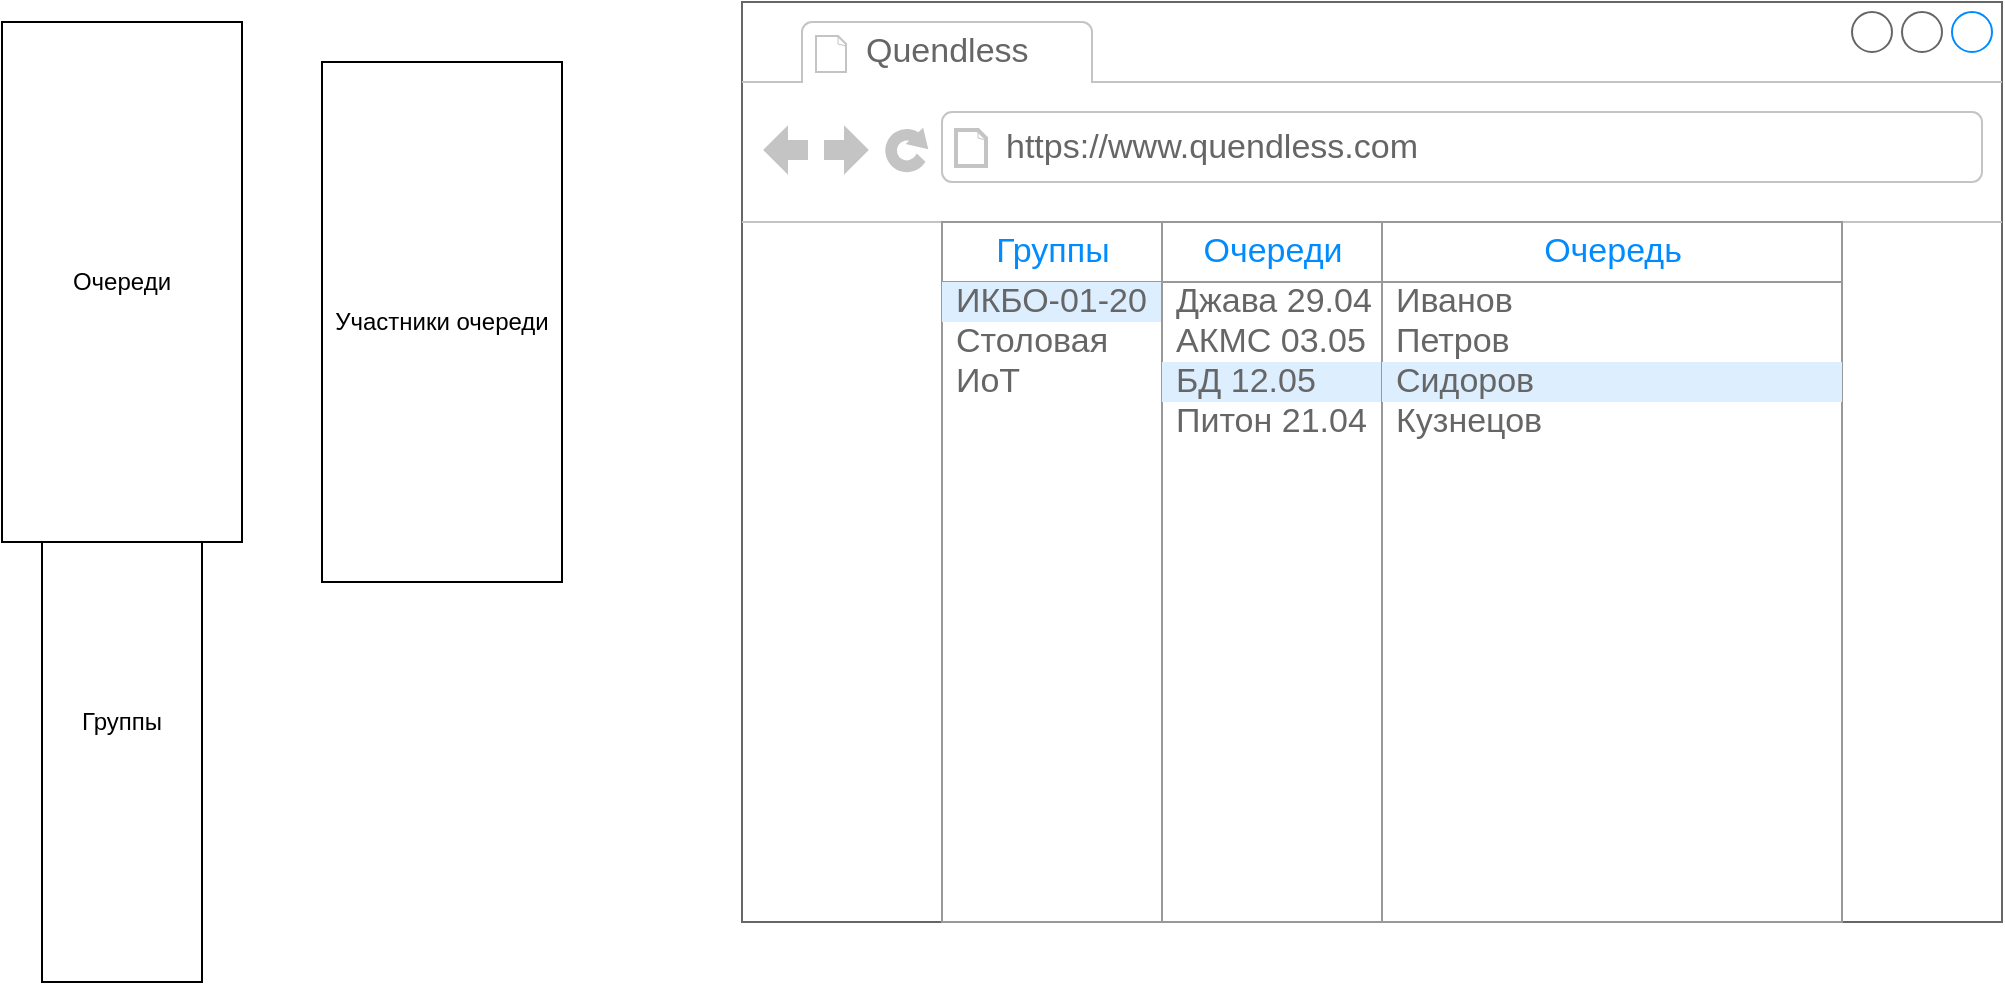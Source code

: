 <mxfile version="18.0.1" type="device"><diagram id="DKu41De_wC3XSIWyRi7s" name="Страница 1"><mxGraphModel dx="1147" dy="700" grid="1" gridSize="10" guides="1" tooltips="1" connect="1" arrows="1" fold="1" page="1" pageScale="1" pageWidth="1654" pageHeight="1169" math="0" shadow="0"><root><mxCell id="0"/><mxCell id="1" parent="0"/><mxCell id="9kKykkRJsXWRMQ5psGfU-2" value="Группы" style="rounded=0;whiteSpace=wrap;html=1;" vertex="1" parent="1"><mxGeometry x="430" y="450" width="80" height="260" as="geometry"/></mxCell><mxCell id="9kKykkRJsXWRMQ5psGfU-3" value="Очереди" style="rounded=0;whiteSpace=wrap;html=1;" vertex="1" parent="1"><mxGeometry x="410" y="230" width="120" height="260" as="geometry"/></mxCell><mxCell id="9kKykkRJsXWRMQ5psGfU-4" value="Участники очереди" style="rounded=0;whiteSpace=wrap;html=1;" vertex="1" parent="1"><mxGeometry x="570" y="250" width="120" height="260" as="geometry"/></mxCell><mxCell id="9kKykkRJsXWRMQ5psGfU-5" value="" style="strokeWidth=1;shadow=0;dashed=0;align=center;html=1;shape=mxgraph.mockup.containers.browserWindow;rSize=0;strokeColor=#666666;strokeColor2=#008cff;strokeColor3=#c4c4c4;mainText=,;recursiveResize=0;" vertex="1" parent="1"><mxGeometry x="780" y="220" width="630" height="460" as="geometry"/></mxCell><mxCell id="9kKykkRJsXWRMQ5psGfU-6" value="Quendless" style="strokeWidth=1;shadow=0;dashed=0;align=center;html=1;shape=mxgraph.mockup.containers.anchor;fontSize=17;fontColor=#666666;align=left;" vertex="1" parent="9kKykkRJsXWRMQ5psGfU-5"><mxGeometry x="60" y="12" width="110" height="26" as="geometry"/></mxCell><mxCell id="9kKykkRJsXWRMQ5psGfU-7" value="https://www.quendless.com" style="strokeWidth=1;shadow=0;dashed=0;align=center;html=1;shape=mxgraph.mockup.containers.anchor;rSize=0;fontSize=17;fontColor=#666666;align=left;" vertex="1" parent="9kKykkRJsXWRMQ5psGfU-5"><mxGeometry x="130" y="60" width="250" height="26" as="geometry"/></mxCell><mxCell id="9kKykkRJsXWRMQ5psGfU-8" value="" style="strokeWidth=1;shadow=0;dashed=0;align=center;html=1;shape=mxgraph.mockup.forms.rrect;rSize=0;strokeColor=#999999;fillColor=#ffffff;" vertex="1" parent="9kKykkRJsXWRMQ5psGfU-5"><mxGeometry x="100" y="110" width="110" height="350" as="geometry"/></mxCell><mxCell id="9kKykkRJsXWRMQ5psGfU-9" value="Группы" style="strokeWidth=1;shadow=0;dashed=0;align=center;html=1;shape=mxgraph.mockup.forms.rrect;rSize=0;strokeColor=#999999;fontColor=#008cff;fontSize=17;fillColor=#ffffff;resizeWidth=1;" vertex="1" parent="9kKykkRJsXWRMQ5psGfU-8"><mxGeometry width="110.0" height="30" relative="1" as="geometry"/></mxCell><mxCell id="9kKykkRJsXWRMQ5psGfU-10" value="ИоТ" style="strokeWidth=1;shadow=0;dashed=0;align=center;html=1;shape=mxgraph.mockup.forms.anchor;fontSize=17;fontColor=#666666;align=left;spacingLeft=5;resizeWidth=1;" vertex="1" parent="9kKykkRJsXWRMQ5psGfU-8"><mxGeometry width="110.0" height="20" relative="1" as="geometry"><mxPoint y="70" as="offset"/></mxGeometry></mxCell><mxCell id="9kKykkRJsXWRMQ5psGfU-11" value="Столовая" style="strokeWidth=1;shadow=0;dashed=0;align=center;html=1;shape=mxgraph.mockup.forms.anchor;fontSize=17;fontColor=#666666;align=left;spacingLeft=5;resizeWidth=1;" vertex="1" parent="9kKykkRJsXWRMQ5psGfU-8"><mxGeometry width="110.0" height="20" relative="1" as="geometry"><mxPoint y="50" as="offset"/></mxGeometry></mxCell><mxCell id="9kKykkRJsXWRMQ5psGfU-12" value="ИКБО-01-20" style="strokeWidth=1;shadow=0;dashed=0;align=center;html=1;shape=mxgraph.mockup.forms.rrect;rSize=0;fontSize=17;fontColor=#666666;align=left;spacingLeft=5;fillColor=#ddeeff;strokeColor=none;resizeWidth=1;" vertex="1" parent="9kKykkRJsXWRMQ5psGfU-8"><mxGeometry width="110.0" height="20" relative="1" as="geometry"><mxPoint y="30" as="offset"/></mxGeometry></mxCell><mxCell id="9kKykkRJsXWRMQ5psGfU-13" value="" style="strokeWidth=1;shadow=0;dashed=0;align=center;html=1;shape=mxgraph.mockup.forms.anchor;fontSize=17;fontColor=#666666;align=left;spacingLeft=5;resizeWidth=1;" vertex="1" parent="9kKykkRJsXWRMQ5psGfU-8"><mxGeometry width="110.0" height="20" relative="1" as="geometry"><mxPoint y="90" as="offset"/></mxGeometry></mxCell><mxCell id="9kKykkRJsXWRMQ5psGfU-14" value="" style="strokeWidth=1;shadow=0;dashed=0;align=center;html=1;shape=mxgraph.mockup.forms.rrect;rSize=0;strokeColor=#999999;fillColor=#ffffff;" vertex="1" parent="9kKykkRJsXWRMQ5psGfU-5"><mxGeometry x="210" y="110" width="110" height="350" as="geometry"/></mxCell><mxCell id="9kKykkRJsXWRMQ5psGfU-15" value="Очереди" style="strokeWidth=1;shadow=0;dashed=0;align=center;html=1;shape=mxgraph.mockup.forms.rrect;rSize=0;strokeColor=#999999;fontColor=#008cff;fontSize=17;fillColor=#ffffff;resizeWidth=1;" vertex="1" parent="9kKykkRJsXWRMQ5psGfU-14"><mxGeometry width="110.0" height="30" relative="1" as="geometry"/></mxCell><mxCell id="9kKykkRJsXWRMQ5psGfU-16" value="Джава 29.04" style="strokeWidth=1;shadow=0;dashed=0;align=center;html=1;shape=mxgraph.mockup.forms.anchor;fontSize=17;fontColor=#666666;align=left;spacingLeft=5;resizeWidth=1;" vertex="1" parent="9kKykkRJsXWRMQ5psGfU-14"><mxGeometry width="110.0" height="20" relative="1" as="geometry"><mxPoint y="30" as="offset"/></mxGeometry></mxCell><mxCell id="9kKykkRJsXWRMQ5psGfU-17" value="АКМС 03.05" style="strokeWidth=1;shadow=0;dashed=0;align=center;html=1;shape=mxgraph.mockup.forms.anchor;fontSize=17;fontColor=#666666;align=left;spacingLeft=5;resizeWidth=1;" vertex="1" parent="9kKykkRJsXWRMQ5psGfU-14"><mxGeometry width="110.0" height="20" relative="1" as="geometry"><mxPoint y="50" as="offset"/></mxGeometry></mxCell><mxCell id="9kKykkRJsXWRMQ5psGfU-18" value="БД 12.05" style="strokeWidth=1;shadow=0;dashed=0;align=center;html=1;shape=mxgraph.mockup.forms.rrect;rSize=0;fontSize=17;fontColor=#666666;align=left;spacingLeft=5;fillColor=#ddeeff;strokeColor=none;resizeWidth=1;" vertex="1" parent="9kKykkRJsXWRMQ5psGfU-14"><mxGeometry width="110.0" height="20" relative="1" as="geometry"><mxPoint y="70" as="offset"/></mxGeometry></mxCell><mxCell id="9kKykkRJsXWRMQ5psGfU-19" value="Питон 21.04" style="strokeWidth=1;shadow=0;dashed=0;align=center;html=1;shape=mxgraph.mockup.forms.anchor;fontSize=17;fontColor=#666666;align=left;spacingLeft=5;resizeWidth=1;" vertex="1" parent="9kKykkRJsXWRMQ5psGfU-14"><mxGeometry width="110.0" height="20" relative="1" as="geometry"><mxPoint y="90" as="offset"/></mxGeometry></mxCell><mxCell id="9kKykkRJsXWRMQ5psGfU-20" value="" style="strokeWidth=1;shadow=0;dashed=0;align=center;html=1;shape=mxgraph.mockup.forms.rrect;rSize=0;strokeColor=#999999;fillColor=#ffffff;" vertex="1" parent="9kKykkRJsXWRMQ5psGfU-5"><mxGeometry x="320" y="110" width="230" height="350" as="geometry"/></mxCell><mxCell id="9kKykkRJsXWRMQ5psGfU-21" value="Очередь" style="strokeWidth=1;shadow=0;dashed=0;align=center;html=1;shape=mxgraph.mockup.forms.rrect;rSize=0;strokeColor=#999999;fontColor=#008cff;fontSize=17;fillColor=#ffffff;resizeWidth=1;" vertex="1" parent="9kKykkRJsXWRMQ5psGfU-20"><mxGeometry width="230" height="30" relative="1" as="geometry"/></mxCell><mxCell id="9kKykkRJsXWRMQ5psGfU-22" value="Иванов" style="strokeWidth=1;shadow=0;dashed=0;align=center;html=1;shape=mxgraph.mockup.forms.anchor;fontSize=17;fontColor=#666666;align=left;spacingLeft=5;resizeWidth=1;" vertex="1" parent="9kKykkRJsXWRMQ5psGfU-20"><mxGeometry width="230" height="20" relative="1" as="geometry"><mxPoint y="30" as="offset"/></mxGeometry></mxCell><mxCell id="9kKykkRJsXWRMQ5psGfU-23" value="Петров" style="strokeWidth=1;shadow=0;dashed=0;align=center;html=1;shape=mxgraph.mockup.forms.anchor;fontSize=17;fontColor=#666666;align=left;spacingLeft=5;resizeWidth=1;" vertex="1" parent="9kKykkRJsXWRMQ5psGfU-20"><mxGeometry width="230" height="20" relative="1" as="geometry"><mxPoint y="50" as="offset"/></mxGeometry></mxCell><mxCell id="9kKykkRJsXWRMQ5psGfU-24" value="Сидоров" style="strokeWidth=1;shadow=0;dashed=0;align=center;html=1;shape=mxgraph.mockup.forms.rrect;rSize=0;fontSize=17;fontColor=#666666;align=left;spacingLeft=5;fillColor=#ddeeff;strokeColor=none;resizeWidth=1;" vertex="1" parent="9kKykkRJsXWRMQ5psGfU-20"><mxGeometry width="230" height="20" relative="1" as="geometry"><mxPoint y="70" as="offset"/></mxGeometry></mxCell><mxCell id="9kKykkRJsXWRMQ5psGfU-25" value="Кузнецов" style="strokeWidth=1;shadow=0;dashed=0;align=center;html=1;shape=mxgraph.mockup.forms.anchor;fontSize=17;fontColor=#666666;align=left;spacingLeft=5;resizeWidth=1;" vertex="1" parent="9kKykkRJsXWRMQ5psGfU-20"><mxGeometry width="230" height="20" relative="1" as="geometry"><mxPoint y="90" as="offset"/></mxGeometry></mxCell></root></mxGraphModel></diagram></mxfile>